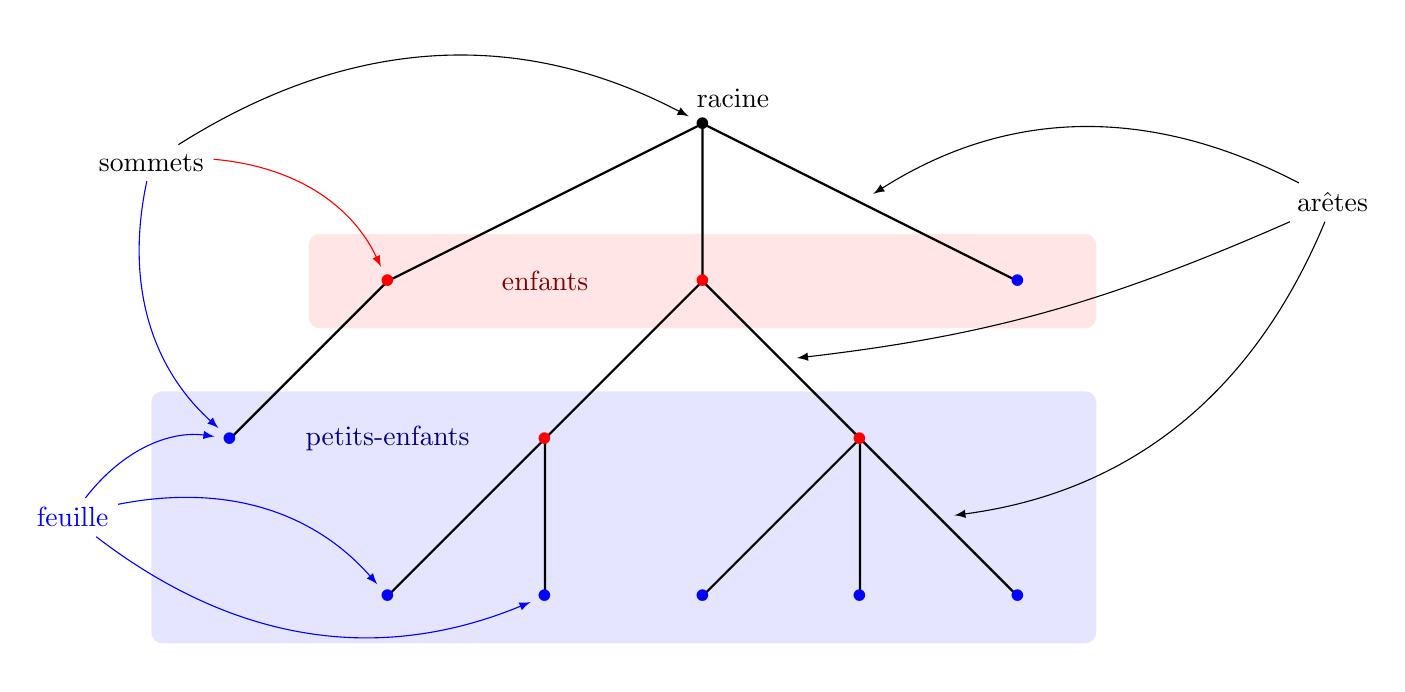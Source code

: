 \begin{tikzpicture}[scale=2]
% define points
\path
  (0,0) coordinate(R)
  +(-2,-1) coordinate(V1)
  +(0,-1) coordinate(V2)
  +(2,-1) coordinate(V3)
  (V1)
  +(-1,-1) coordinate(V11)
  (V2)
  +(-1,-1) coordinate(V21)
  +(1,-1) coordinate(V22)
  (V21)
  +(-1,-1) coordinate(V211)
  +(0,-1) coordinate(V212)
  (V22)
  +(-1,-1) coordinate(V221)
  +(0,-1) coordinate(V222)
  +(1,-1) coordinate(V223)
;
% zones
\fill[red!10, rounded corners]
  (-2.5,-.7) rectangle (2.5,-1.3)
  (-1,-1) node[red!50!black]{enfants}
;
\fill[blue!10, rounded corners]
  (-3.5,-1.7) rectangle (2.5,-3.3)
  (-2,-2) node[blue!50!black]{petits-enfants}
;
% draw lines
\draw[thick]
  (R) -- (V1)
  (R) -- coordinate(E0-2) (V2)
  (R) -- coordinate(E0-3) (V3)
  (V1) -- (V11)
  (V2) -- (V21)
  (V2) -- coordinate(E2-22) (V22)
  (V21) -- (V211)
  (V21) -- (V212)
  (V22) -- (V221)
  (V22) -- (V222)
  (V22) -- coordinate(E22-223) (V223)
;
% draw points
\path[
  r/.style = {black},
  v/.style = {red},
  l/.style = {blue},
  f/.style = {purple}
]
foreach \v/\t in {R/r,V1/v,V2/v,V3/l,V11/l,V21/v,V22/v,V211/l,V212/l,V221/l,V222/l,V223/l}{
  (\v) node[scale=4,\t]{.}
};
% labels
\path
  (R) node[anchor=-140, inner sep=2mm]{racine}
;
\path[-latex, shorten > = 2mm]
  (-3.5,-.25) node(S){sommets}
  (S) edge[bend left] (R)
  (S) edge[bend left, red] (V1)
  (S) edge[bend right, blue] (V11)
;
\path[-latex, shorten > = 2mm, blue]
  (-4,-2.5) node(F){feuille}
  (F) edge[bend left, blue] (V11)
  (F) edge[bend left, blue] (V211)
  (F) edge[bend right, blue] (V212)
;
\path[-latex, shorten > = 2mm]
  (4,-.5) node(E){arêtes}
  % (E) edge[bend left] (E0-2)
  (E) edge[bend right] (E0-3)
  (E) edge[bend left=3mm] (E2-22)
  (E) edge[bend left] (E22-223)
;
\end{tikzpicture}